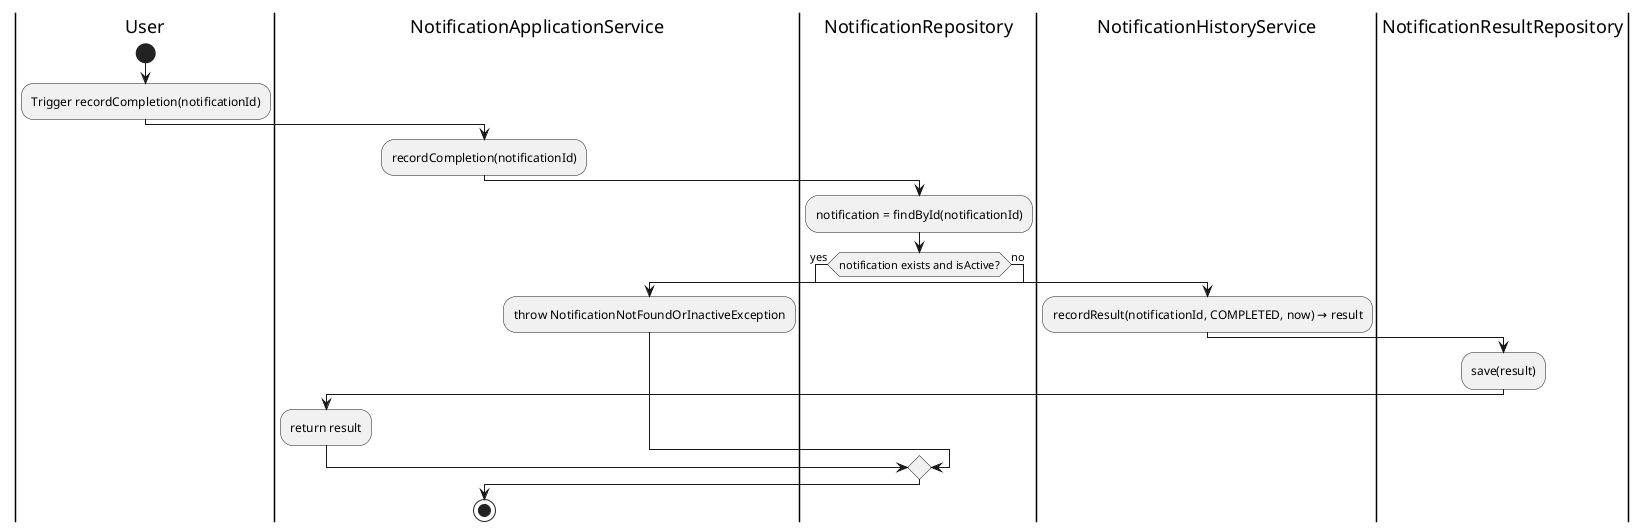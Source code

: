 @startuml NotificationResultRecordingFlow
|User|
start
:Trigger recordCompletion(notificationId);
|NotificationApplicationService|
:recordCompletion(notificationId);
|NotificationRepository|
:notification = findById(notificationId);
if (notification exists and isActive?) then (yes)
  |NotificationHistoryService|
:recordResult(notificationId, COMPLETED, now) → result;
  |NotificationResultRepository|
:save(result);
  |NotificationApplicationService|
:return result;
else (no)
  |NotificationApplicationService|
:throw NotificationNotFoundOrInactiveException;
endif
stop
@enduml


@startuml NotificationResultSkippingFlow
|User|
start
:Trigger recordSkip(notificationId);
|NotificationApplicationService|
:recordSkip(notificationId);
|NotificationRepository|
:notification = findById(notificationId);
if (notification exists and isActive?) then (yes)
  |NotificationHistoryService|
:recordResult(notificationId, SKIPPED, now) → result;
  |NotificationResultRepository|
:save(result);
  |NotificationApplicationService|
:return result;
else (no)
  |NotificationApplicationService|
:throw NotificationNotFoundOrInactiveException;
endif
stop
@enduml

